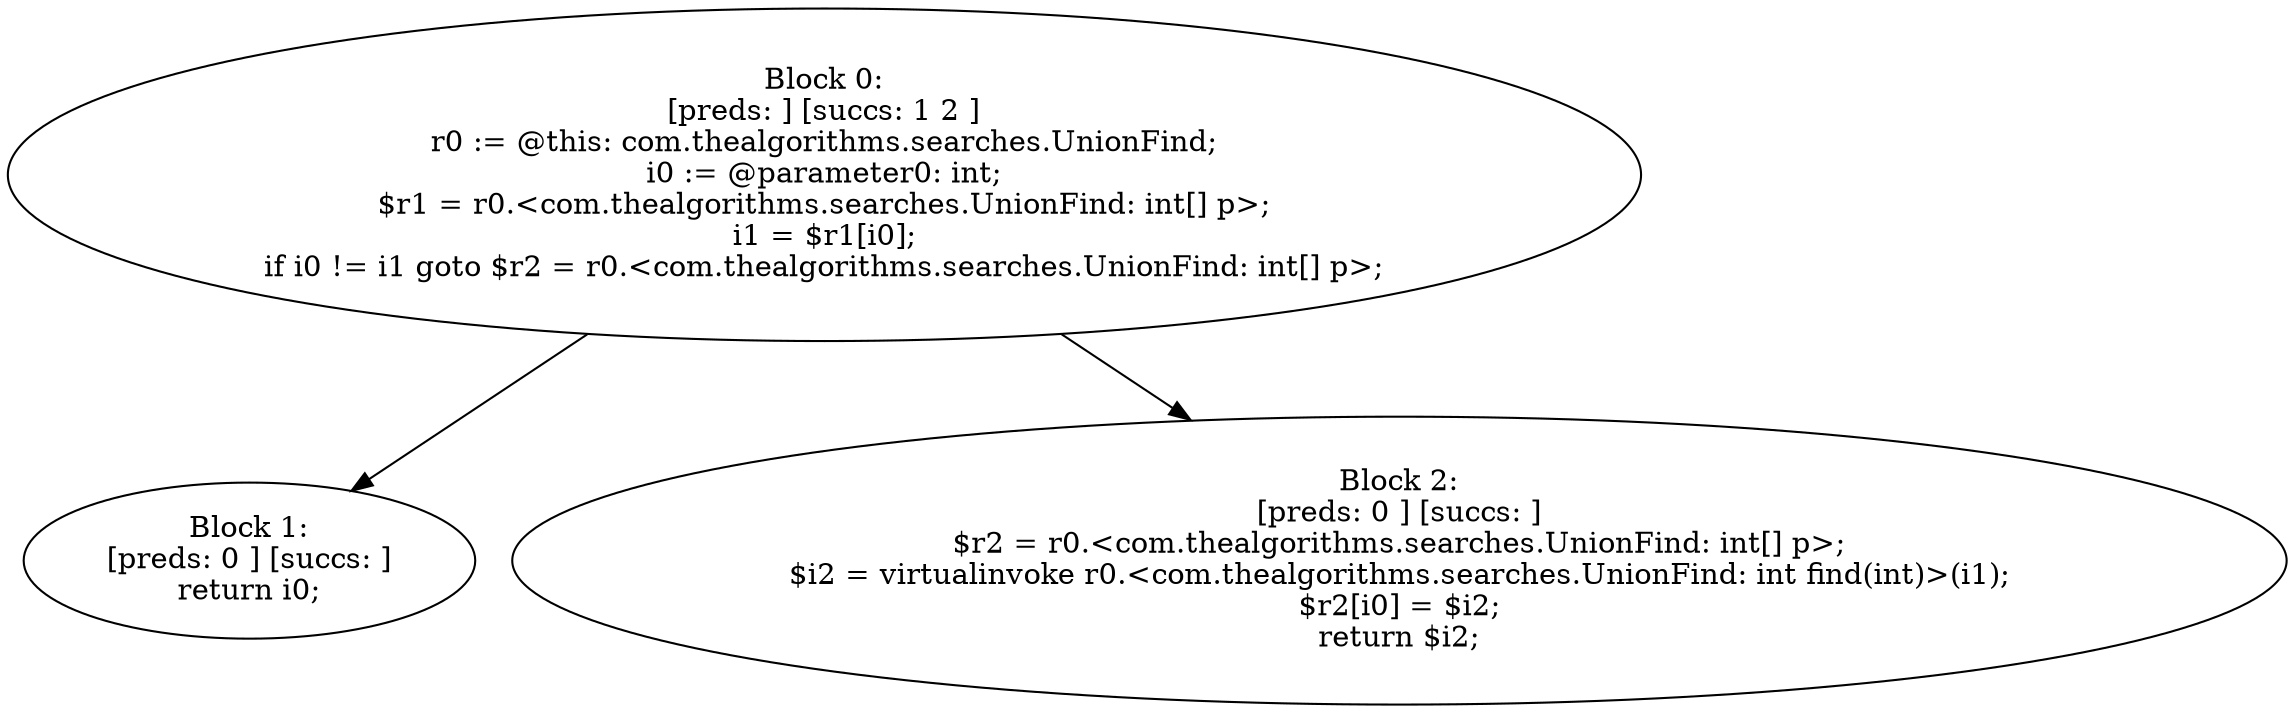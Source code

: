 digraph "unitGraph" {
    "Block 0:
[preds: ] [succs: 1 2 ]
r0 := @this: com.thealgorithms.searches.UnionFind;
i0 := @parameter0: int;
$r1 = r0.<com.thealgorithms.searches.UnionFind: int[] p>;
i1 = $r1[i0];
if i0 != i1 goto $r2 = r0.<com.thealgorithms.searches.UnionFind: int[] p>;
"
    "Block 1:
[preds: 0 ] [succs: ]
return i0;
"
    "Block 2:
[preds: 0 ] [succs: ]
$r2 = r0.<com.thealgorithms.searches.UnionFind: int[] p>;
$i2 = virtualinvoke r0.<com.thealgorithms.searches.UnionFind: int find(int)>(i1);
$r2[i0] = $i2;
return $i2;
"
    "Block 0:
[preds: ] [succs: 1 2 ]
r0 := @this: com.thealgorithms.searches.UnionFind;
i0 := @parameter0: int;
$r1 = r0.<com.thealgorithms.searches.UnionFind: int[] p>;
i1 = $r1[i0];
if i0 != i1 goto $r2 = r0.<com.thealgorithms.searches.UnionFind: int[] p>;
"->"Block 1:
[preds: 0 ] [succs: ]
return i0;
";
    "Block 0:
[preds: ] [succs: 1 2 ]
r0 := @this: com.thealgorithms.searches.UnionFind;
i0 := @parameter0: int;
$r1 = r0.<com.thealgorithms.searches.UnionFind: int[] p>;
i1 = $r1[i0];
if i0 != i1 goto $r2 = r0.<com.thealgorithms.searches.UnionFind: int[] p>;
"->"Block 2:
[preds: 0 ] [succs: ]
$r2 = r0.<com.thealgorithms.searches.UnionFind: int[] p>;
$i2 = virtualinvoke r0.<com.thealgorithms.searches.UnionFind: int find(int)>(i1);
$r2[i0] = $i2;
return $i2;
";
}
